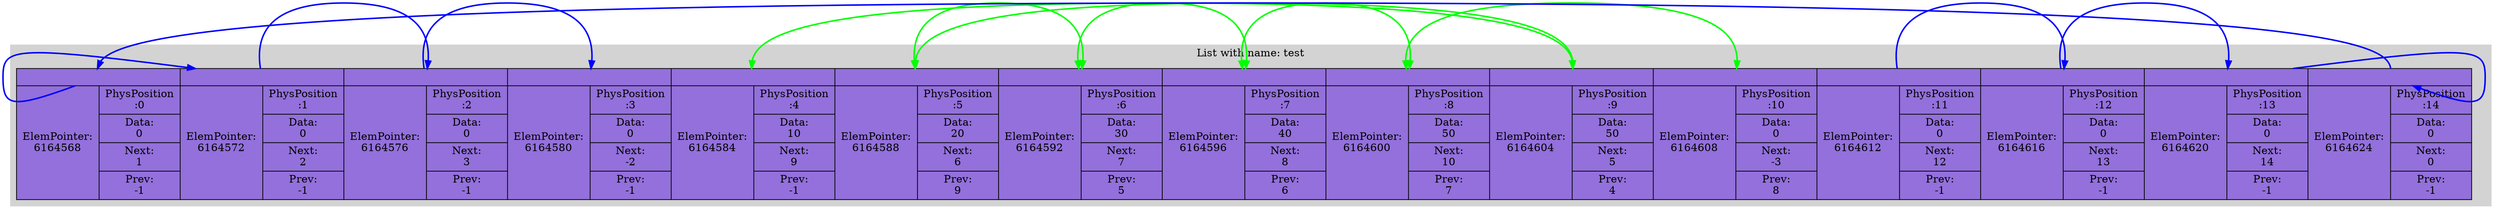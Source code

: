 digraph G{
subgraph clusterlist {
style=filled;
color=lightgrey;
rankdir=LR;
Model [shape=record,style="filled",fillcolor="mediumpurple",label="{{<0>} | {ElemPointer:\n6164568 | {PhysPosition\n:0 | Data:\n0 | Next:\n1 | Prev:\n-1}}}| {{<1>} | {ElemPointer:\n6164572 | {PhysPosition\n:1 | Data:\n0 | Next:\n2 | Prev:\n-1}}}| {{<2>} | {ElemPointer:\n6164576 | {PhysPosition\n:2 | Data:\n0 | Next:\n3 | Prev:\n-1}}}| {{<3>} | {ElemPointer:\n6164580 | {PhysPosition\n:3 | Data:\n0 | Next:\n-2 | Prev:\n-1}}}| {{<4>} | {ElemPointer:\n6164584 | {PhysPosition\n:4 | Data:\n10 | Next:\n9 | Prev:\n-1}}}| {{<5>} | {ElemPointer:\n6164588 | {PhysPosition\n:5 | Data:\n20 | Next:\n6 | Prev:\n9}}}| {{<6>} | {ElemPointer:\n6164592 | {PhysPosition\n:6 | Data:\n30 | Next:\n7 | Prev:\n5}}}| {{<7>} | {ElemPointer:\n6164596 | {PhysPosition\n:7 | Data:\n40 | Next:\n8 | Prev:\n6}}}| {{<8>} | {ElemPointer:\n6164600 | {PhysPosition\n:8 | Data:\n50 | Next:\n10 | Prev:\n7}}}| {{<9>} | {ElemPointer:\n6164604 | {PhysPosition\n:9 | Data:\n50 | Next:\n5 | Prev:\n4}}}| {{<10>} | {ElemPointer:\n6164608 | {PhysPosition\n:10 | Data:\n0 | Next:\n-3 | Prev:\n8}}}| {{<11>} | {ElemPointer:\n6164612 | {PhysPosition\n:11 | Data:\n0 | Next:\n12 | Prev:\n-1}}}| {{<12>} | {ElemPointer:\n6164616 | {PhysPosition\n:12 | Data:\n0 | Next:\n13 | Prev:\n-1}}}| {{<13>} | {ElemPointer:\n6164620 | {PhysPosition\n:13 | Data:\n0 | Next:\n14 | Prev:\n-1}}}| {{<14>} | {ElemPointer:\n6164624 | {PhysPosition\n:14 | Data:\n0 | Next:\n0 | Prev:\n-1}}}"];
Model:<4>->Model:<9>[color="green";style="bold";dir="both"];
Model:<9>->Model:<5>[color="green";style="bold";dir="both"];
Model:<5>->Model:<6>[color="green";style="bold";dir="both"];
Model:<6>->Model:<7>[color="green";style="bold";dir="both"];
Model:<7>->Model:<8>[color="green";style="bold";dir="both"];
Model:<8>->Model:<10>[color="green";style="bold";dir="both"];
Model:<11>->Model:<12>[color="blue";style="bold"];
Model:<12>->Model:<13>[color="blue";style="bold"];
Model:<13>->Model:<14>[color="blue";style="bold"];
Model:<14>->Model:<0>[color="blue";style="bold"];
Model:<0>->Model:<1>[color="blue";style="bold"];
Model:<1>->Model:<2>[color="blue";style="bold"];
Model:<2>->Model:<3>[color="blue";style="bold"];
label = "List with name: test"}
}
